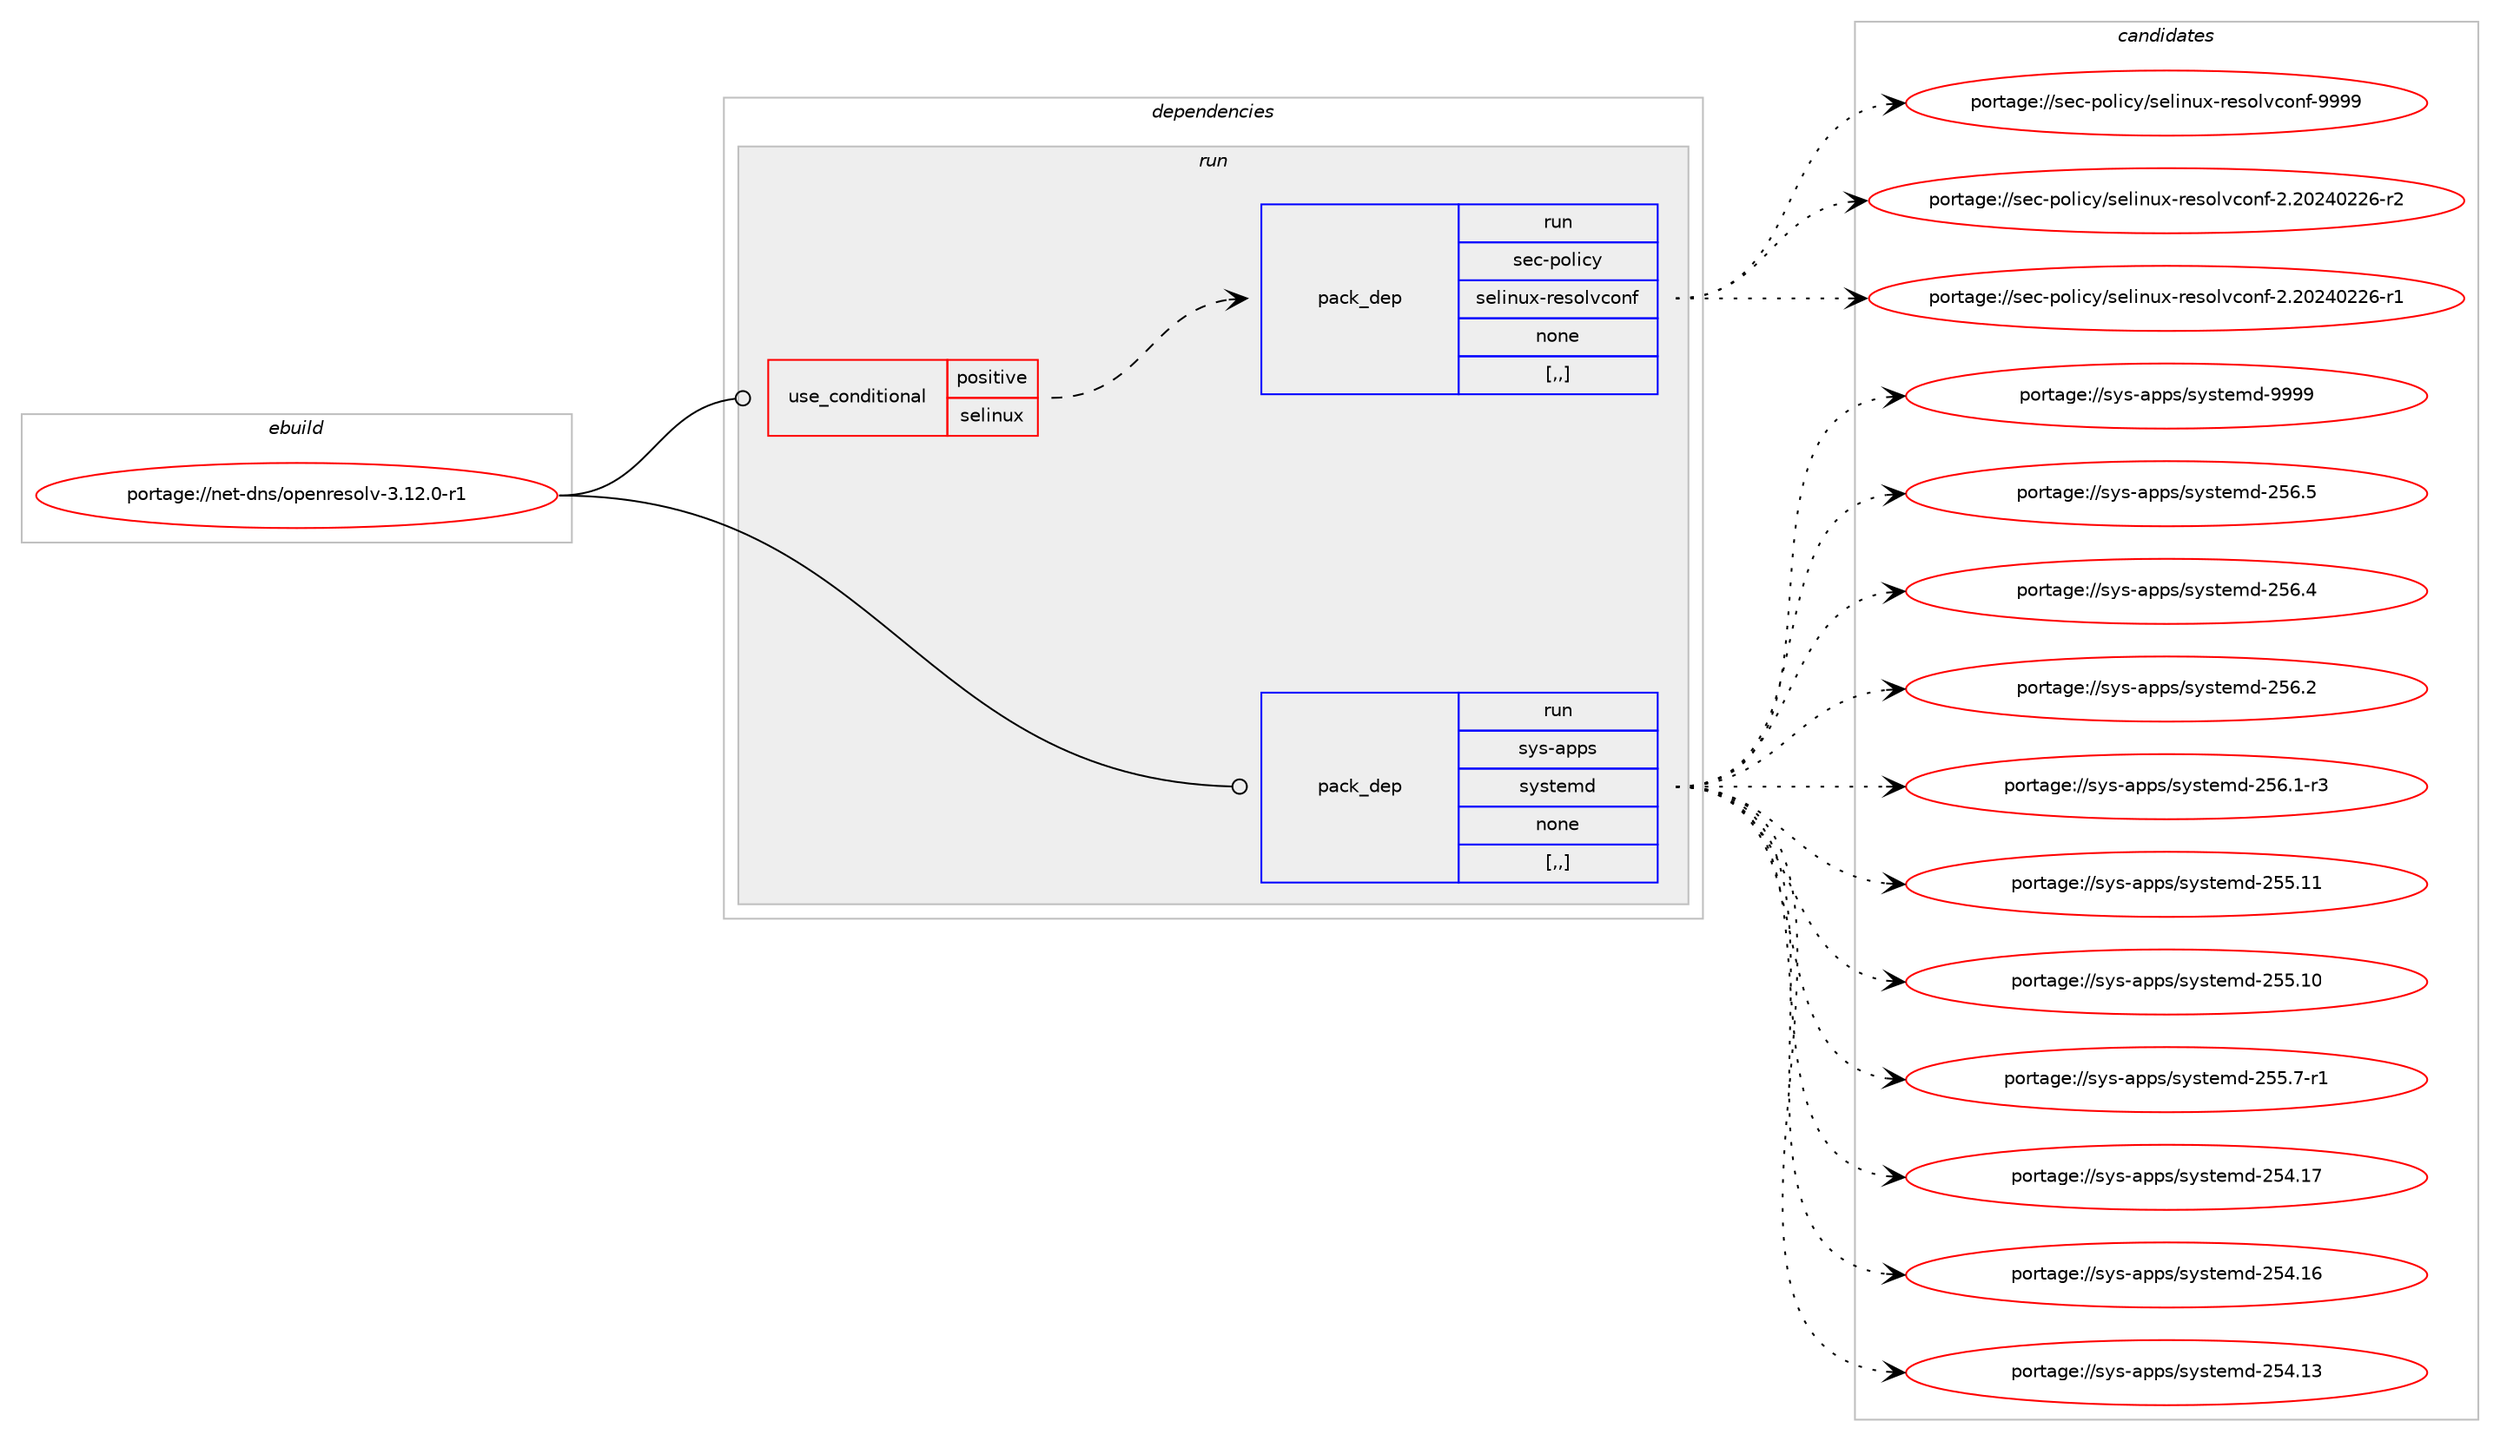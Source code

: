 digraph prolog {

# *************
# Graph options
# *************

newrank=true;
concentrate=true;
compound=true;
graph [rankdir=LR,fontname=Helvetica,fontsize=10,ranksep=1.5];#, ranksep=2.5, nodesep=0.2];
edge  [arrowhead=vee];
node  [fontname=Helvetica,fontsize=10];

# **********
# The ebuild
# **********

subgraph cluster_leftcol {
color=gray;
label=<<i>ebuild</i>>;
id [label="portage://net-dns/openresolv-3.12.0-r1", color=red, width=4, href="../net-dns/openresolv-3.12.0-r1.svg"];
}

# ****************
# The dependencies
# ****************

subgraph cluster_midcol {
color=gray;
label=<<i>dependencies</i>>;
subgraph cluster_compile {
fillcolor="#eeeeee";
style=filled;
label=<<i>compile</i>>;
}
subgraph cluster_compileandrun {
fillcolor="#eeeeee";
style=filled;
label=<<i>compile and run</i>>;
}
subgraph cluster_run {
fillcolor="#eeeeee";
style=filled;
label=<<i>run</i>>;
subgraph cond1084 {
dependency2610 [label=<<TABLE BORDER="0" CELLBORDER="1" CELLSPACING="0" CELLPADDING="4"><TR><TD ROWSPAN="3" CELLPADDING="10">use_conditional</TD></TR><TR><TD>positive</TD></TR><TR><TD>selinux</TD></TR></TABLE>>, shape=none, color=red];
subgraph pack1525 {
dependency2611 [label=<<TABLE BORDER="0" CELLBORDER="1" CELLSPACING="0" CELLPADDING="4" WIDTH="220"><TR><TD ROWSPAN="6" CELLPADDING="30">pack_dep</TD></TR><TR><TD WIDTH="110">run</TD></TR><TR><TD>sec-policy</TD></TR><TR><TD>selinux-resolvconf</TD></TR><TR><TD>none</TD></TR><TR><TD>[,,]</TD></TR></TABLE>>, shape=none, color=blue];
}
dependency2610:e -> dependency2611:w [weight=20,style="dashed",arrowhead="vee"];
}
id:e -> dependency2610:w [weight=20,style="solid",arrowhead="odot"];
subgraph pack1526 {
dependency2612 [label=<<TABLE BORDER="0" CELLBORDER="1" CELLSPACING="0" CELLPADDING="4" WIDTH="220"><TR><TD ROWSPAN="6" CELLPADDING="30">pack_dep</TD></TR><TR><TD WIDTH="110">run</TD></TR><TR><TD>sys-apps</TD></TR><TR><TD>systemd</TD></TR><TR><TD>none</TD></TR><TR><TD>[,,]</TD></TR></TABLE>>, shape=none, color=blue];
}
id:e -> dependency2612:w [weight=20,style="solid",arrowhead="odot"];
}
}

# **************
# The candidates
# **************

subgraph cluster_choices {
rank=same;
color=gray;
label=<<i>candidates</i>>;

subgraph choice1525 {
color=black;
nodesep=1;
choice1151019945112111108105991214711510110810511011712045114101115111108118991111101024557575757 [label="portage://sec-policy/selinux-resolvconf-9999", color=red, width=4,href="../sec-policy/selinux-resolvconf-9999.svg"];
choice11510199451121111081059912147115101108105110117120451141011151111081189911111010245504650485052485050544511450 [label="portage://sec-policy/selinux-resolvconf-2.20240226-r2", color=red, width=4,href="../sec-policy/selinux-resolvconf-2.20240226-r2.svg"];
choice11510199451121111081059912147115101108105110117120451141011151111081189911111010245504650485052485050544511449 [label="portage://sec-policy/selinux-resolvconf-2.20240226-r1", color=red, width=4,href="../sec-policy/selinux-resolvconf-2.20240226-r1.svg"];
dependency2611:e -> choice1151019945112111108105991214711510110810511011712045114101115111108118991111101024557575757:w [style=dotted,weight="100"];
dependency2611:e -> choice11510199451121111081059912147115101108105110117120451141011151111081189911111010245504650485052485050544511450:w [style=dotted,weight="100"];
dependency2611:e -> choice11510199451121111081059912147115101108105110117120451141011151111081189911111010245504650485052485050544511449:w [style=dotted,weight="100"];
}
subgraph choice1526 {
color=black;
nodesep=1;
choice1151211154597112112115471151211151161011091004557575757 [label="portage://sys-apps/systemd-9999", color=red, width=4,href="../sys-apps/systemd-9999.svg"];
choice115121115459711211211547115121115116101109100455053544653 [label="portage://sys-apps/systemd-256.5", color=red, width=4,href="../sys-apps/systemd-256.5.svg"];
choice115121115459711211211547115121115116101109100455053544652 [label="portage://sys-apps/systemd-256.4", color=red, width=4,href="../sys-apps/systemd-256.4.svg"];
choice115121115459711211211547115121115116101109100455053544650 [label="portage://sys-apps/systemd-256.2", color=red, width=4,href="../sys-apps/systemd-256.2.svg"];
choice1151211154597112112115471151211151161011091004550535446494511451 [label="portage://sys-apps/systemd-256.1-r3", color=red, width=4,href="../sys-apps/systemd-256.1-r3.svg"];
choice11512111545971121121154711512111511610110910045505353464949 [label="portage://sys-apps/systemd-255.11", color=red, width=4,href="../sys-apps/systemd-255.11.svg"];
choice11512111545971121121154711512111511610110910045505353464948 [label="portage://sys-apps/systemd-255.10", color=red, width=4,href="../sys-apps/systemd-255.10.svg"];
choice1151211154597112112115471151211151161011091004550535346554511449 [label="portage://sys-apps/systemd-255.7-r1", color=red, width=4,href="../sys-apps/systemd-255.7-r1.svg"];
choice11512111545971121121154711512111511610110910045505352464955 [label="portage://sys-apps/systemd-254.17", color=red, width=4,href="../sys-apps/systemd-254.17.svg"];
choice11512111545971121121154711512111511610110910045505352464954 [label="portage://sys-apps/systemd-254.16", color=red, width=4,href="../sys-apps/systemd-254.16.svg"];
choice11512111545971121121154711512111511610110910045505352464951 [label="portage://sys-apps/systemd-254.13", color=red, width=4,href="../sys-apps/systemd-254.13.svg"];
dependency2612:e -> choice1151211154597112112115471151211151161011091004557575757:w [style=dotted,weight="100"];
dependency2612:e -> choice115121115459711211211547115121115116101109100455053544653:w [style=dotted,weight="100"];
dependency2612:e -> choice115121115459711211211547115121115116101109100455053544652:w [style=dotted,weight="100"];
dependency2612:e -> choice115121115459711211211547115121115116101109100455053544650:w [style=dotted,weight="100"];
dependency2612:e -> choice1151211154597112112115471151211151161011091004550535446494511451:w [style=dotted,weight="100"];
dependency2612:e -> choice11512111545971121121154711512111511610110910045505353464949:w [style=dotted,weight="100"];
dependency2612:e -> choice11512111545971121121154711512111511610110910045505353464948:w [style=dotted,weight="100"];
dependency2612:e -> choice1151211154597112112115471151211151161011091004550535346554511449:w [style=dotted,weight="100"];
dependency2612:e -> choice11512111545971121121154711512111511610110910045505352464955:w [style=dotted,weight="100"];
dependency2612:e -> choice11512111545971121121154711512111511610110910045505352464954:w [style=dotted,weight="100"];
dependency2612:e -> choice11512111545971121121154711512111511610110910045505352464951:w [style=dotted,weight="100"];
}
}

}
